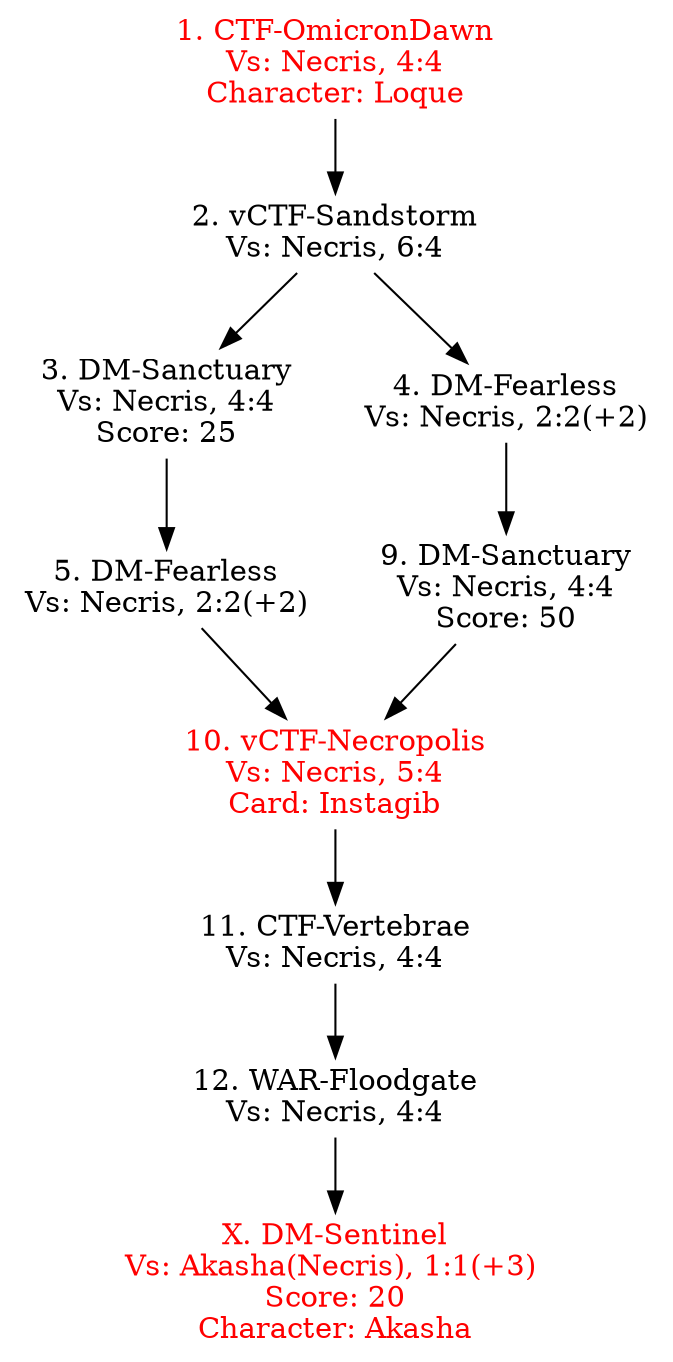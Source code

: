 digraph act5 {
    node [shape=none]

    map1 [label="1. CTF-OmicronDawn\nVs: Necris, 4:4\nCharacter: Loque", fontcolor="red"]
    map1 -> map2
    
    map2 [label="2. vCTF-Sandstorm\nVs: Necris, 6:4"]
    map2 -> {map3 map4}
    
    map3 [label="3. DM-Sanctuary\nVs: Necris, 4:4\nScore: 25"]
    map3 -> map5
    
    map5 [label="5. DM-Fearless\nVs: Necris, 2:2(+2)"]
    map5 -> map10

    map4 [label="4. DM-Fearless\nVs: Necris, 2:2(+2)"]
    map4 -> map9
    
    map9 [label="9. DM-Sanctuary\nVs: Necris, 4:4\nScore: 50"]
    map9 -> map10
    
    map10 [label="10. vCTF-Necropolis\nVs: Necris, 5:4\nCard: Instagib", fontcolor="red"]
    map10 -> map11
    
    map11 [label="11. CTF-Vertebrae\nVs: Necris, 4:4"]
    map11 -> map12
    
    map12 [label="12. WAR-Floodgate\nVs: Necris, 4:4"]
    map12 -> mapX

    mapX [label="X. DM-Sentinel\nVs: Akasha(Necris), 1:1(+3) \nScore: 20\nCharacter: Akasha", fontcolor="red"]
}